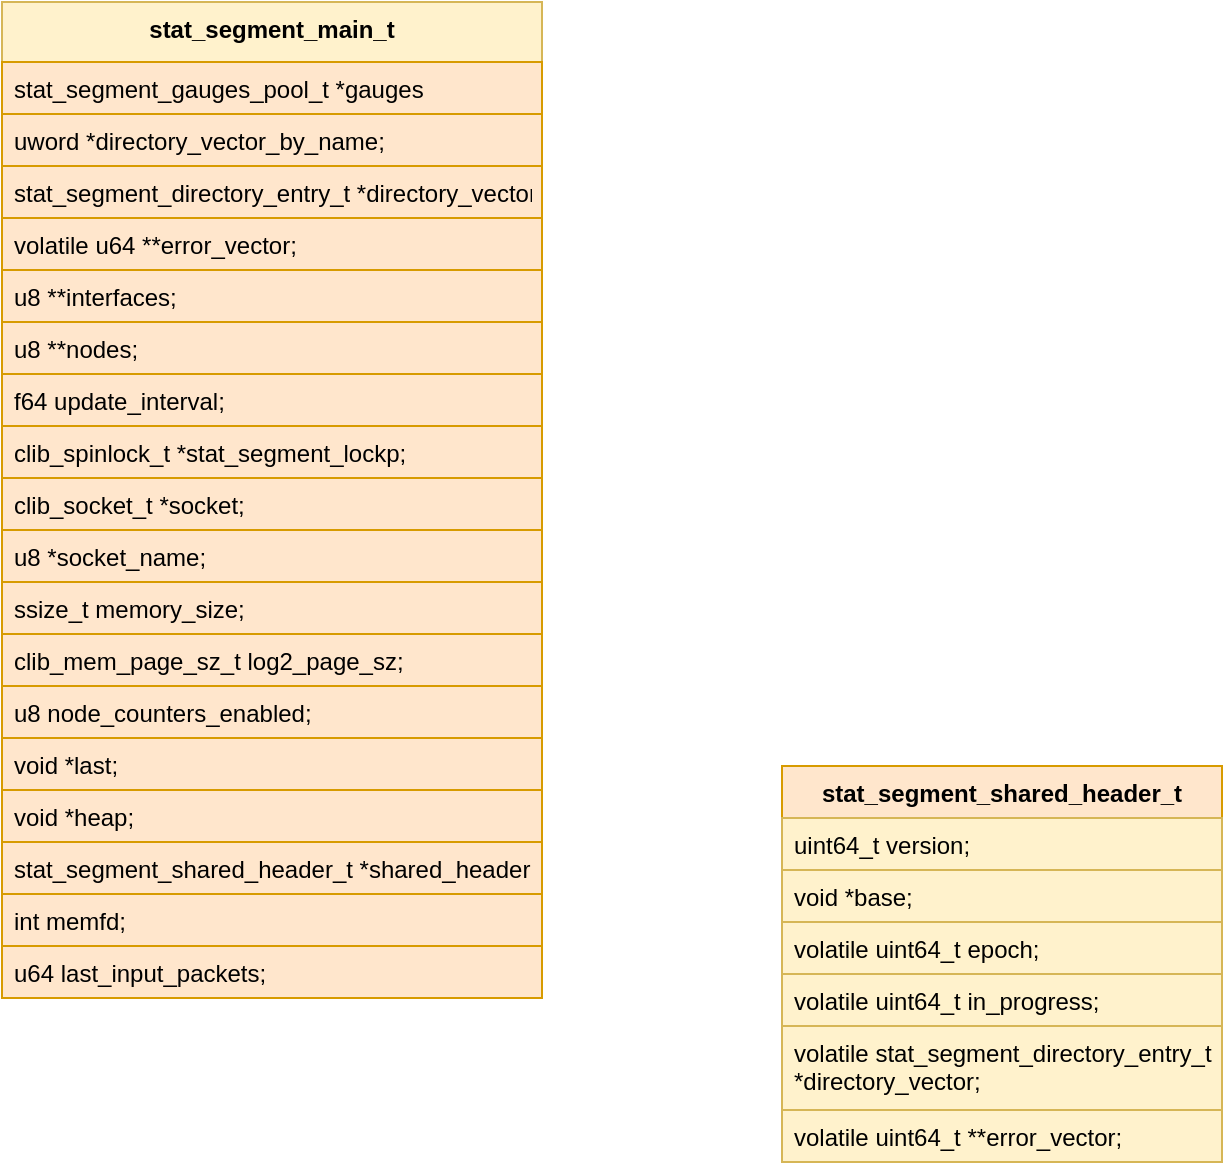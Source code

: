 <mxfile version="16.4.5" type="github">
  <diagram id="CyglQLWLkOPGiS8g9AE2" name="Page-1">
    <mxGraphModel dx="782" dy="436" grid="1" gridSize="10" guides="1" tooltips="1" connect="1" arrows="1" fold="1" page="1" pageScale="1" pageWidth="827" pageHeight="1169" math="0" shadow="0">
      <root>
        <mxCell id="0" />
        <mxCell id="1" parent="0" />
        <mxCell id="UrvBbXxhL36osE8IE2wI-1" value="stat_segment_main_t" style="swimlane;fontStyle=1;align=center;verticalAlign=top;childLayout=stackLayout;horizontal=1;startSize=30;horizontalStack=0;resizeParent=1;resizeParentMax=0;resizeLast=0;collapsible=1;marginBottom=0;fillColor=#fff2cc;strokeColor=#d6b656;" vertex="1" parent="1">
          <mxGeometry x="80" y="70" width="270" height="498" as="geometry" />
        </mxCell>
        <mxCell id="UrvBbXxhL36osE8IE2wI-2" value="stat_segment_gauges_pool_t *gauges" style="text;strokeColor=#d79b00;fillColor=#ffe6cc;align=left;verticalAlign=top;spacingLeft=4;spacingRight=4;overflow=hidden;rotatable=0;points=[[0,0.5],[1,0.5]];portConstraint=eastwest;" vertex="1" parent="UrvBbXxhL36osE8IE2wI-1">
          <mxGeometry y="30" width="270" height="26" as="geometry" />
        </mxCell>
        <mxCell id="UrvBbXxhL36osE8IE2wI-4" value="uword *directory_vector_by_name;" style="text;strokeColor=#d79b00;fillColor=#ffe6cc;align=left;verticalAlign=top;spacingLeft=4;spacingRight=4;overflow=hidden;rotatable=0;points=[[0,0.5],[1,0.5]];portConstraint=eastwest;" vertex="1" parent="UrvBbXxhL36osE8IE2wI-1">
          <mxGeometry y="56" width="270" height="26" as="geometry" />
        </mxCell>
        <mxCell id="UrvBbXxhL36osE8IE2wI-5" value="stat_segment_directory_entry_t *directory_vector;" style="text;strokeColor=#d79b00;fillColor=#ffe6cc;align=left;verticalAlign=top;spacingLeft=4;spacingRight=4;overflow=hidden;rotatable=0;points=[[0,0.5],[1,0.5]];portConstraint=eastwest;" vertex="1" parent="UrvBbXxhL36osE8IE2wI-1">
          <mxGeometry y="82" width="270" height="26" as="geometry" />
        </mxCell>
        <mxCell id="UrvBbXxhL36osE8IE2wI-6" value="volatile u64 **error_vector;" style="text;strokeColor=#d79b00;fillColor=#ffe6cc;align=left;verticalAlign=top;spacingLeft=4;spacingRight=4;overflow=hidden;rotatable=0;points=[[0,0.5],[1,0.5]];portConstraint=eastwest;" vertex="1" parent="UrvBbXxhL36osE8IE2wI-1">
          <mxGeometry y="108" width="270" height="26" as="geometry" />
        </mxCell>
        <mxCell id="UrvBbXxhL36osE8IE2wI-7" value="u8 **interfaces;" style="text;strokeColor=#d79b00;fillColor=#ffe6cc;align=left;verticalAlign=top;spacingLeft=4;spacingRight=4;overflow=hidden;rotatable=0;points=[[0,0.5],[1,0.5]];portConstraint=eastwest;" vertex="1" parent="UrvBbXxhL36osE8IE2wI-1">
          <mxGeometry y="134" width="270" height="26" as="geometry" />
        </mxCell>
        <mxCell id="UrvBbXxhL36osE8IE2wI-8" value="u8 **nodes;" style="text;strokeColor=#d79b00;fillColor=#ffe6cc;align=left;verticalAlign=top;spacingLeft=4;spacingRight=4;overflow=hidden;rotatable=0;points=[[0,0.5],[1,0.5]];portConstraint=eastwest;" vertex="1" parent="UrvBbXxhL36osE8IE2wI-1">
          <mxGeometry y="160" width="270" height="26" as="geometry" />
        </mxCell>
        <mxCell id="UrvBbXxhL36osE8IE2wI-9" value="f64 update_interval;" style="text;strokeColor=#d79b00;fillColor=#ffe6cc;align=left;verticalAlign=top;spacingLeft=4;spacingRight=4;overflow=hidden;rotatable=0;points=[[0,0.5],[1,0.5]];portConstraint=eastwest;" vertex="1" parent="UrvBbXxhL36osE8IE2wI-1">
          <mxGeometry y="186" width="270" height="26" as="geometry" />
        </mxCell>
        <mxCell id="UrvBbXxhL36osE8IE2wI-11" value="clib_spinlock_t *stat_segment_lockp;" style="text;strokeColor=#d79b00;fillColor=#ffe6cc;align=left;verticalAlign=top;spacingLeft=4;spacingRight=4;overflow=hidden;rotatable=0;points=[[0,0.5],[1,0.5]];portConstraint=eastwest;" vertex="1" parent="UrvBbXxhL36osE8IE2wI-1">
          <mxGeometry y="212" width="270" height="26" as="geometry" />
        </mxCell>
        <mxCell id="UrvBbXxhL36osE8IE2wI-12" value="clib_socket_t *socket;" style="text;strokeColor=#d79b00;fillColor=#ffe6cc;align=left;verticalAlign=top;spacingLeft=4;spacingRight=4;overflow=hidden;rotatable=0;points=[[0,0.5],[1,0.5]];portConstraint=eastwest;" vertex="1" parent="UrvBbXxhL36osE8IE2wI-1">
          <mxGeometry y="238" width="270" height="26" as="geometry" />
        </mxCell>
        <mxCell id="UrvBbXxhL36osE8IE2wI-13" value="u8 *socket_name;" style="text;strokeColor=#d79b00;fillColor=#ffe6cc;align=left;verticalAlign=top;spacingLeft=4;spacingRight=4;overflow=hidden;rotatable=0;points=[[0,0.5],[1,0.5]];portConstraint=eastwest;" vertex="1" parent="UrvBbXxhL36osE8IE2wI-1">
          <mxGeometry y="264" width="270" height="26" as="geometry" />
        </mxCell>
        <mxCell id="UrvBbXxhL36osE8IE2wI-14" value="ssize_t memory_size;" style="text;strokeColor=#d79b00;fillColor=#ffe6cc;align=left;verticalAlign=top;spacingLeft=4;spacingRight=4;overflow=hidden;rotatable=0;points=[[0,0.5],[1,0.5]];portConstraint=eastwest;" vertex="1" parent="UrvBbXxhL36osE8IE2wI-1">
          <mxGeometry y="290" width="270" height="26" as="geometry" />
        </mxCell>
        <mxCell id="UrvBbXxhL36osE8IE2wI-15" value="clib_mem_page_sz_t log2_page_sz;" style="text;strokeColor=#d79b00;fillColor=#ffe6cc;align=left;verticalAlign=top;spacingLeft=4;spacingRight=4;overflow=hidden;rotatable=0;points=[[0,0.5],[1,0.5]];portConstraint=eastwest;" vertex="1" parent="UrvBbXxhL36osE8IE2wI-1">
          <mxGeometry y="316" width="270" height="26" as="geometry" />
        </mxCell>
        <mxCell id="UrvBbXxhL36osE8IE2wI-16" value="u8 node_counters_enabled;" style="text;strokeColor=#d79b00;fillColor=#ffe6cc;align=left;verticalAlign=top;spacingLeft=4;spacingRight=4;overflow=hidden;rotatable=0;points=[[0,0.5],[1,0.5]];portConstraint=eastwest;" vertex="1" parent="UrvBbXxhL36osE8IE2wI-1">
          <mxGeometry y="342" width="270" height="26" as="geometry" />
        </mxCell>
        <mxCell id="UrvBbXxhL36osE8IE2wI-17" value="void *last;" style="text;strokeColor=#d79b00;fillColor=#ffe6cc;align=left;verticalAlign=top;spacingLeft=4;spacingRight=4;overflow=hidden;rotatable=0;points=[[0,0.5],[1,0.5]];portConstraint=eastwest;" vertex="1" parent="UrvBbXxhL36osE8IE2wI-1">
          <mxGeometry y="368" width="270" height="26" as="geometry" />
        </mxCell>
        <mxCell id="UrvBbXxhL36osE8IE2wI-18" value="void *heap;" style="text;strokeColor=#d79b00;fillColor=#ffe6cc;align=left;verticalAlign=top;spacingLeft=4;spacingRight=4;overflow=hidden;rotatable=0;points=[[0,0.5],[1,0.5]];portConstraint=eastwest;" vertex="1" parent="UrvBbXxhL36osE8IE2wI-1">
          <mxGeometry y="394" width="270" height="26" as="geometry" />
        </mxCell>
        <mxCell id="UrvBbXxhL36osE8IE2wI-19" value="stat_segment_shared_header_t *shared_header;" style="text;strokeColor=#d79b00;fillColor=#ffe6cc;align=left;verticalAlign=top;spacingLeft=4;spacingRight=4;overflow=hidden;rotatable=0;points=[[0,0.5],[1,0.5]];portConstraint=eastwest;" vertex="1" parent="UrvBbXxhL36osE8IE2wI-1">
          <mxGeometry y="420" width="270" height="26" as="geometry" />
        </mxCell>
        <mxCell id="UrvBbXxhL36osE8IE2wI-20" value="int memfd;" style="text;strokeColor=#d79b00;fillColor=#ffe6cc;align=left;verticalAlign=top;spacingLeft=4;spacingRight=4;overflow=hidden;rotatable=0;points=[[0,0.5],[1,0.5]];portConstraint=eastwest;" vertex="1" parent="UrvBbXxhL36osE8IE2wI-1">
          <mxGeometry y="446" width="270" height="26" as="geometry" />
        </mxCell>
        <mxCell id="UrvBbXxhL36osE8IE2wI-21" value="u64 last_input_packets;" style="text;strokeColor=#d79b00;fillColor=#ffe6cc;align=left;verticalAlign=top;spacingLeft=4;spacingRight=4;overflow=hidden;rotatable=0;points=[[0,0.5],[1,0.5]];portConstraint=eastwest;" vertex="1" parent="UrvBbXxhL36osE8IE2wI-1">
          <mxGeometry y="472" width="270" height="26" as="geometry" />
        </mxCell>
        <mxCell id="UrvBbXxhL36osE8IE2wI-22" value="stat_segment_shared_header_t" style="swimlane;fontStyle=1;align=center;verticalAlign=top;childLayout=stackLayout;horizontal=1;startSize=26;horizontalStack=0;resizeParent=1;resizeParentMax=0;resizeLast=0;collapsible=1;marginBottom=0;strokeColor=#d79b00;fillColor=#ffe6cc;" vertex="1" parent="1">
          <mxGeometry x="470" y="452" width="220" height="198" as="geometry" />
        </mxCell>
        <mxCell id="UrvBbXxhL36osE8IE2wI-23" value="uint64_t version;" style="text;strokeColor=#d6b656;fillColor=#fff2cc;align=left;verticalAlign=top;spacingLeft=4;spacingRight=4;overflow=hidden;rotatable=0;points=[[0,0.5],[1,0.5]];portConstraint=eastwest;" vertex="1" parent="UrvBbXxhL36osE8IE2wI-22">
          <mxGeometry y="26" width="220" height="26" as="geometry" />
        </mxCell>
        <mxCell id="UrvBbXxhL36osE8IE2wI-25" value="void *base;" style="text;strokeColor=#d6b656;fillColor=#fff2cc;align=left;verticalAlign=top;spacingLeft=4;spacingRight=4;overflow=hidden;rotatable=0;points=[[0,0.5],[1,0.5]];portConstraint=eastwest;" vertex="1" parent="UrvBbXxhL36osE8IE2wI-22">
          <mxGeometry y="52" width="220" height="26" as="geometry" />
        </mxCell>
        <mxCell id="UrvBbXxhL36osE8IE2wI-26" value="volatile uint64_t epoch;" style="text;strokeColor=#d6b656;fillColor=#fff2cc;align=left;verticalAlign=top;spacingLeft=4;spacingRight=4;overflow=hidden;rotatable=0;points=[[0,0.5],[1,0.5]];portConstraint=eastwest;" vertex="1" parent="UrvBbXxhL36osE8IE2wI-22">
          <mxGeometry y="78" width="220" height="26" as="geometry" />
        </mxCell>
        <mxCell id="UrvBbXxhL36osE8IE2wI-27" value="volatile uint64_t in_progress;" style="text;strokeColor=#d6b656;fillColor=#fff2cc;align=left;verticalAlign=top;spacingLeft=4;spacingRight=4;overflow=hidden;rotatable=0;points=[[0,0.5],[1,0.5]];portConstraint=eastwest;" vertex="1" parent="UrvBbXxhL36osE8IE2wI-22">
          <mxGeometry y="104" width="220" height="26" as="geometry" />
        </mxCell>
        <mxCell id="UrvBbXxhL36osE8IE2wI-28" value="volatile stat_segment_directory_entry_t &#xa;*directory_vector;" style="text;strokeColor=#d6b656;fillColor=#fff2cc;align=left;verticalAlign=top;spacingLeft=4;spacingRight=4;overflow=hidden;rotatable=0;points=[[0,0.5],[1,0.5]];portConstraint=eastwest;" vertex="1" parent="UrvBbXxhL36osE8IE2wI-22">
          <mxGeometry y="130" width="220" height="42" as="geometry" />
        </mxCell>
        <mxCell id="UrvBbXxhL36osE8IE2wI-29" value="volatile uint64_t **error_vector;" style="text;strokeColor=#d6b656;fillColor=#fff2cc;align=left;verticalAlign=top;spacingLeft=4;spacingRight=4;overflow=hidden;rotatable=0;points=[[0,0.5],[1,0.5]];portConstraint=eastwest;" vertex="1" parent="UrvBbXxhL36osE8IE2wI-22">
          <mxGeometry y="172" width="220" height="26" as="geometry" />
        </mxCell>
      </root>
    </mxGraphModel>
  </diagram>
</mxfile>
